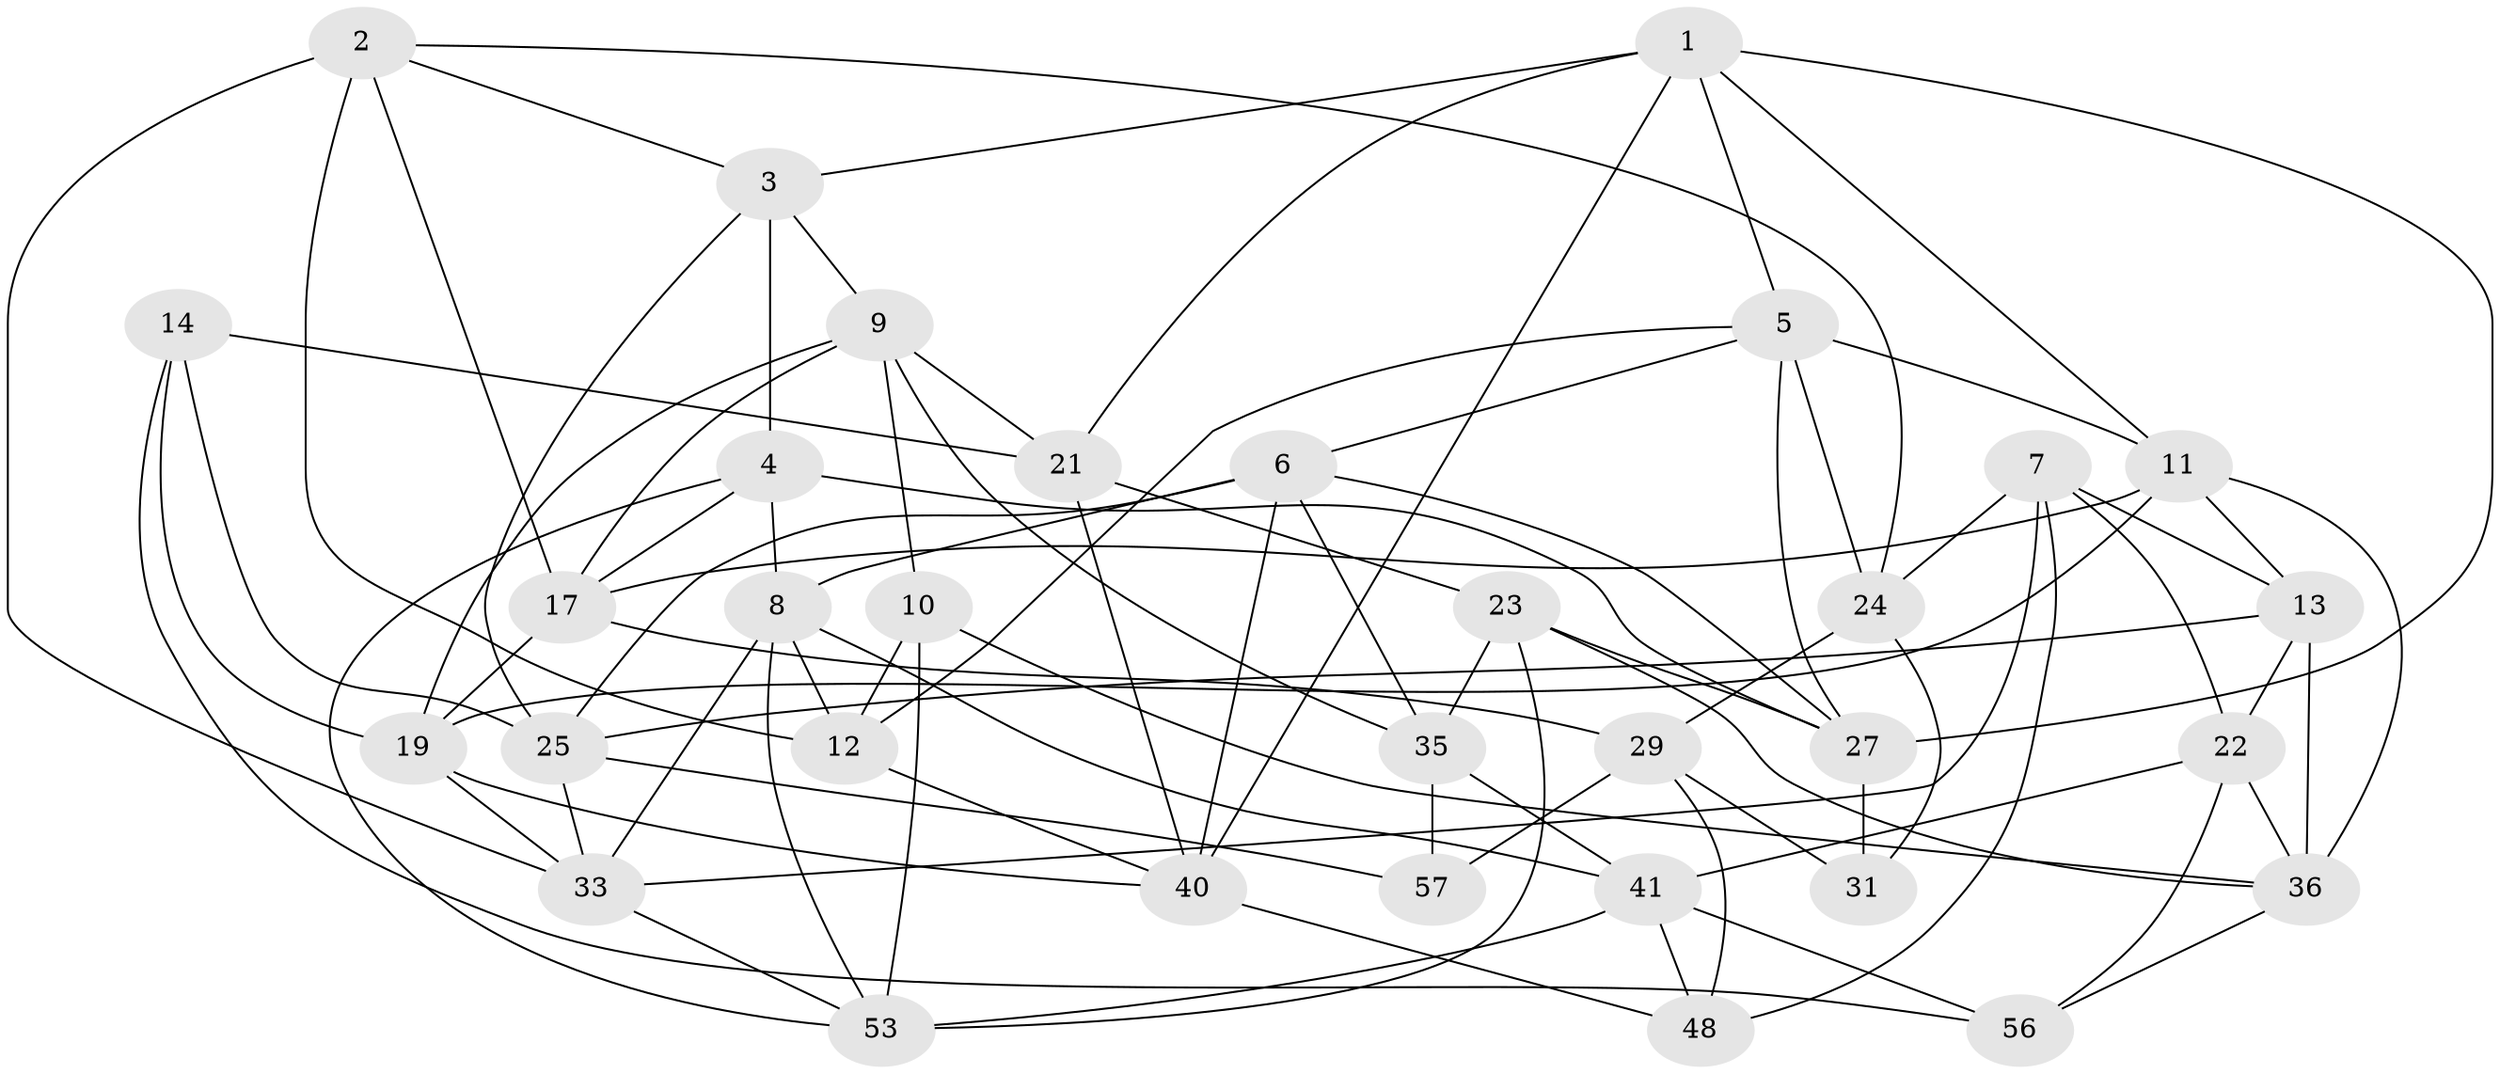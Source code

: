 // original degree distribution, {4: 1.0}
// Generated by graph-tools (version 1.1) at 2025/42/03/06/25 10:42:18]
// undirected, 33 vertices, 86 edges
graph export_dot {
graph [start="1"]
  node [color=gray90,style=filled];
  1 [super="+16"];
  2 [super="+38"];
  3 [super="+32"];
  4 [super="+59"];
  5 [super="+30"];
  6 [super="+49"];
  7 [super="+45"];
  8 [super="+18"];
  9 [super="+52"];
  10;
  11 [super="+15"];
  12 [super="+34"];
  13 [super="+20"];
  14;
  17 [super="+39"];
  19 [super="+46"];
  21 [super="+51"];
  22 [super="+54"];
  23 [super="+28"];
  24 [super="+42"];
  25 [super="+26"];
  27 [super="+60"];
  29 [super="+58"];
  31;
  33 [super="+37"];
  35 [super="+47"];
  36 [super="+50"];
  40 [super="+43"];
  41 [super="+44"];
  48;
  53 [super="+55"];
  56;
  57;
  1 -- 21;
  1 -- 11;
  1 -- 27;
  1 -- 5;
  1 -- 40;
  1 -- 3;
  2 -- 12 [weight=2];
  2 -- 17;
  2 -- 3;
  2 -- 24;
  2 -- 33;
  3 -- 9;
  3 -- 4 [weight=2];
  3 -- 25;
  4 -- 8;
  4 -- 27;
  4 -- 53;
  4 -- 17;
  5 -- 11;
  5 -- 27;
  5 -- 12;
  5 -- 24;
  5 -- 6;
  6 -- 8;
  6 -- 25;
  6 -- 40;
  6 -- 27;
  6 -- 35;
  7 -- 48;
  7 -- 22;
  7 -- 33;
  7 -- 13;
  7 -- 24 [weight=2];
  8 -- 41;
  8 -- 53;
  8 -- 33;
  8 -- 12;
  9 -- 17;
  9 -- 21;
  9 -- 10;
  9 -- 19;
  9 -- 35;
  10 -- 12;
  10 -- 53;
  10 -- 36;
  11 -- 17;
  11 -- 19;
  11 -- 36;
  11 -- 13;
  12 -- 40;
  13 -- 25;
  13 -- 36;
  13 -- 22 [weight=2];
  14 -- 56;
  14 -- 21;
  14 -- 25;
  14 -- 19;
  17 -- 29;
  17 -- 19;
  19 -- 40;
  19 -- 33;
  21 -- 23 [weight=2];
  21 -- 40;
  22 -- 56;
  22 -- 41;
  22 -- 36;
  23 -- 27;
  23 -- 35;
  23 -- 36;
  23 -- 53;
  24 -- 31;
  24 -- 29;
  25 -- 57;
  25 -- 33;
  27 -- 31;
  29 -- 31 [weight=2];
  29 -- 48;
  29 -- 57;
  33 -- 53;
  35 -- 57 [weight=2];
  35 -- 41;
  36 -- 56;
  40 -- 48;
  41 -- 56;
  41 -- 48;
  41 -- 53;
}
